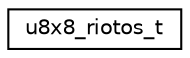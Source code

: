 digraph "Graphical Class Hierarchy"
{
 // LATEX_PDF_SIZE
  edge [fontname="Helvetica",fontsize="10",labelfontname="Helvetica",labelfontsize="10"];
  node [fontname="Helvetica",fontsize="10",shape=record];
  rankdir="LR";
  Node0 [label="u8x8_riotos_t",height=0.2,width=0.4,color="black", fillcolor="white", style="filled",URL="$structu8x8__riotos__t.html",tooltip="Holds RIOT-OS specific peripheral data."];
}
